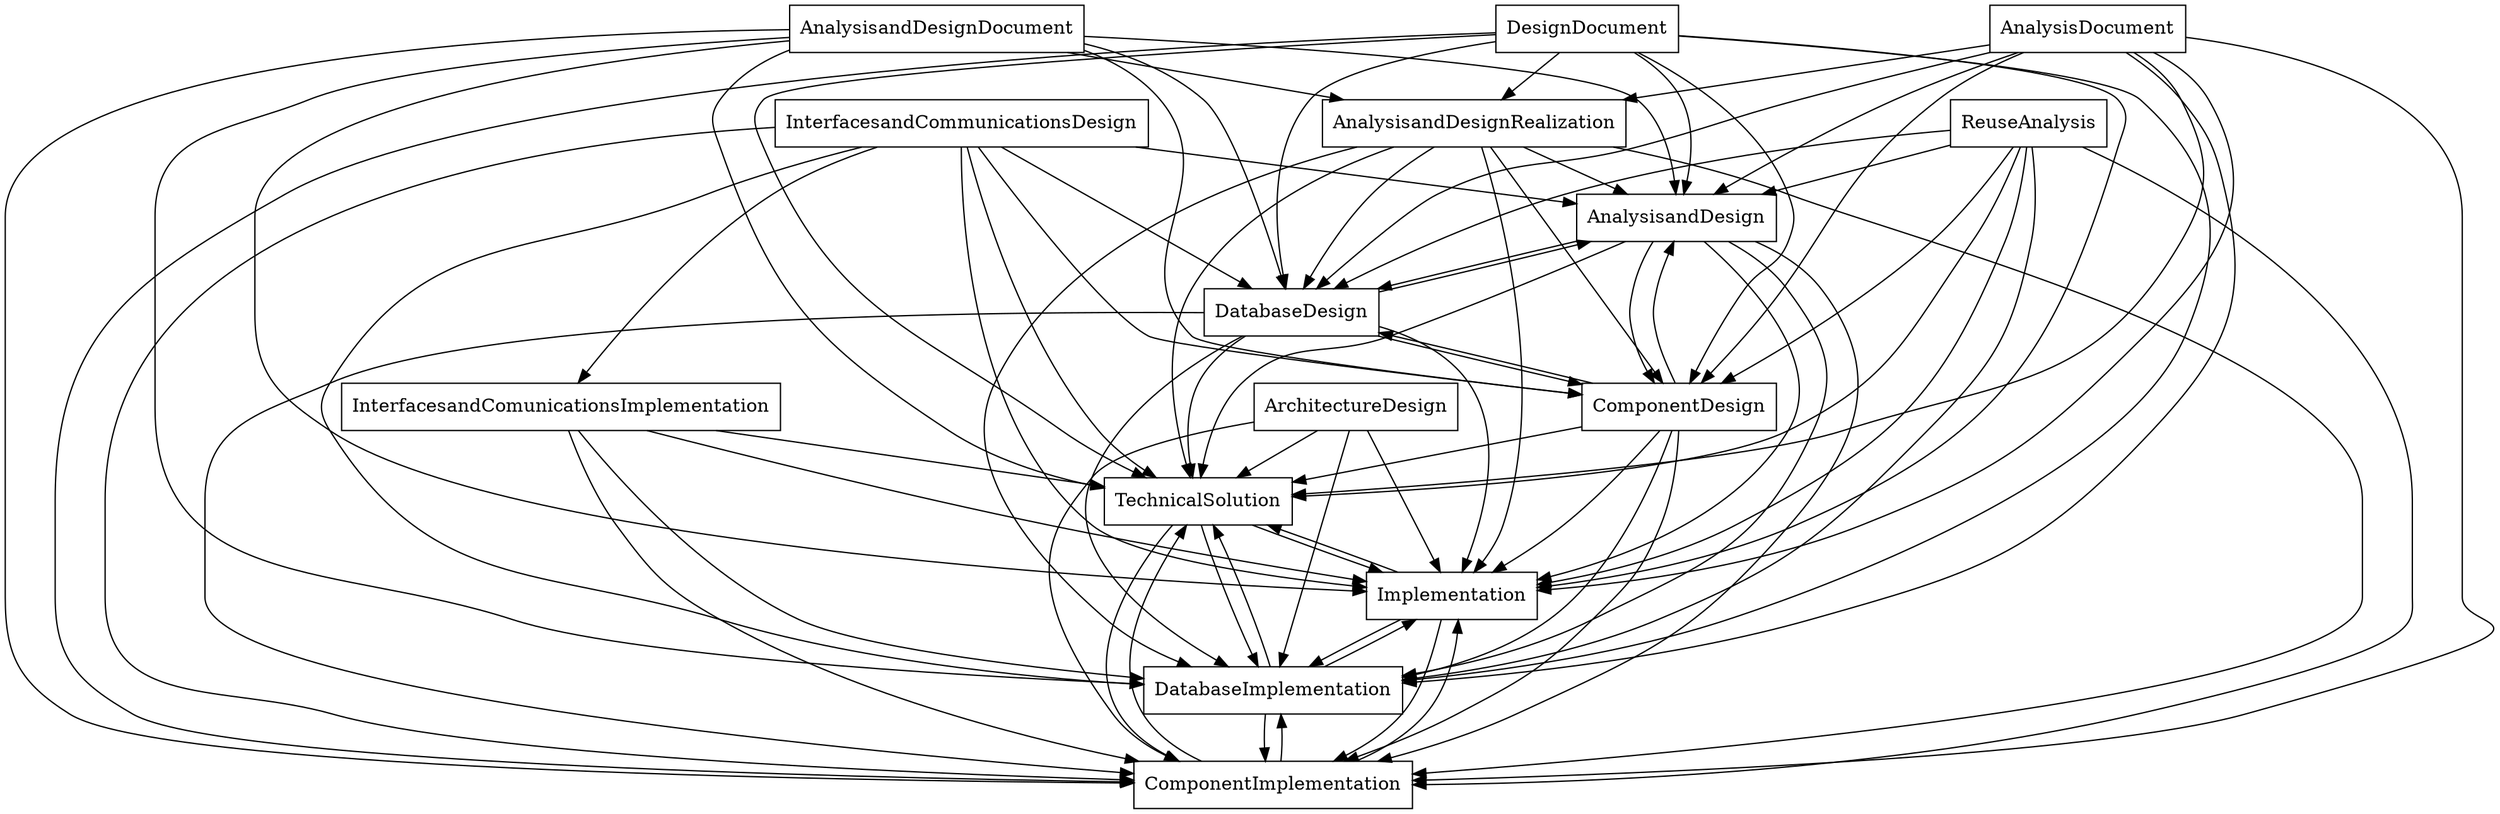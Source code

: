 digraph{
graph [rankdir=TB];
node [shape=box];
edge [arrowhead=normal];
0[label="DesignDocument",]
1[label="InterfacesandCommunicationsDesign",]
2[label="TechnicalSolution",]
3[label="AnalysisandDesign",]
4[label="AnalysisandDesignDocument",]
5[label="Implementation",]
6[label="AnalysisandDesignRealization",]
7[label="AnalysisDocument",]
8[label="ComponentImplementation",]
9[label="InterfacesandComunicationsImplementation",]
10[label="DatabaseImplementation",]
11[label="ArchitectureDesign",]
12[label="ReuseAnalysis",]
13[label="DatabaseDesign",]
14[label="ComponentDesign",]
0->2[label="",]
0->3[label="",]
0->5[label="",]
0->6[label="",]
0->8[label="",]
0->10[label="",]
0->13[label="",]
0->14[label="",]
1->2[label="",]
1->3[label="",]
1->5[label="",]
1->8[label="",]
1->9[label="",]
1->10[label="",]
1->13[label="",]
1->14[label="",]
2->5[label="",]
2->8[label="",]
2->10[label="",]
3->2[label="",]
3->5[label="",]
3->8[label="",]
3->10[label="",]
3->13[label="",]
3->14[label="",]
4->2[label="",]
4->3[label="",]
4->5[label="",]
4->6[label="",]
4->8[label="",]
4->10[label="",]
4->13[label="",]
4->14[label="",]
5->2[label="",]
5->8[label="",]
5->10[label="",]
6->2[label="",]
6->3[label="",]
6->5[label="",]
6->8[label="",]
6->10[label="",]
6->13[label="",]
6->14[label="",]
7->2[label="",]
7->3[label="",]
7->5[label="",]
7->6[label="",]
7->8[label="",]
7->10[label="",]
7->13[label="",]
7->14[label="",]
8->2[label="",]
8->5[label="",]
8->10[label="",]
9->2[label="",]
9->5[label="",]
9->8[label="",]
9->10[label="",]
10->2[label="",]
10->5[label="",]
10->8[label="",]
11->2[label="",]
11->5[label="",]
11->8[label="",]
11->10[label="",]
12->2[label="",]
12->3[label="",]
12->5[label="",]
12->8[label="",]
12->10[label="",]
12->13[label="",]
12->14[label="",]
13->2[label="",]
13->3[label="",]
13->5[label="",]
13->8[label="",]
13->10[label="",]
13->14[label="",]
14->2[label="",]
14->3[label="",]
14->5[label="",]
14->8[label="",]
14->10[label="",]
14->13[label="",]
}
